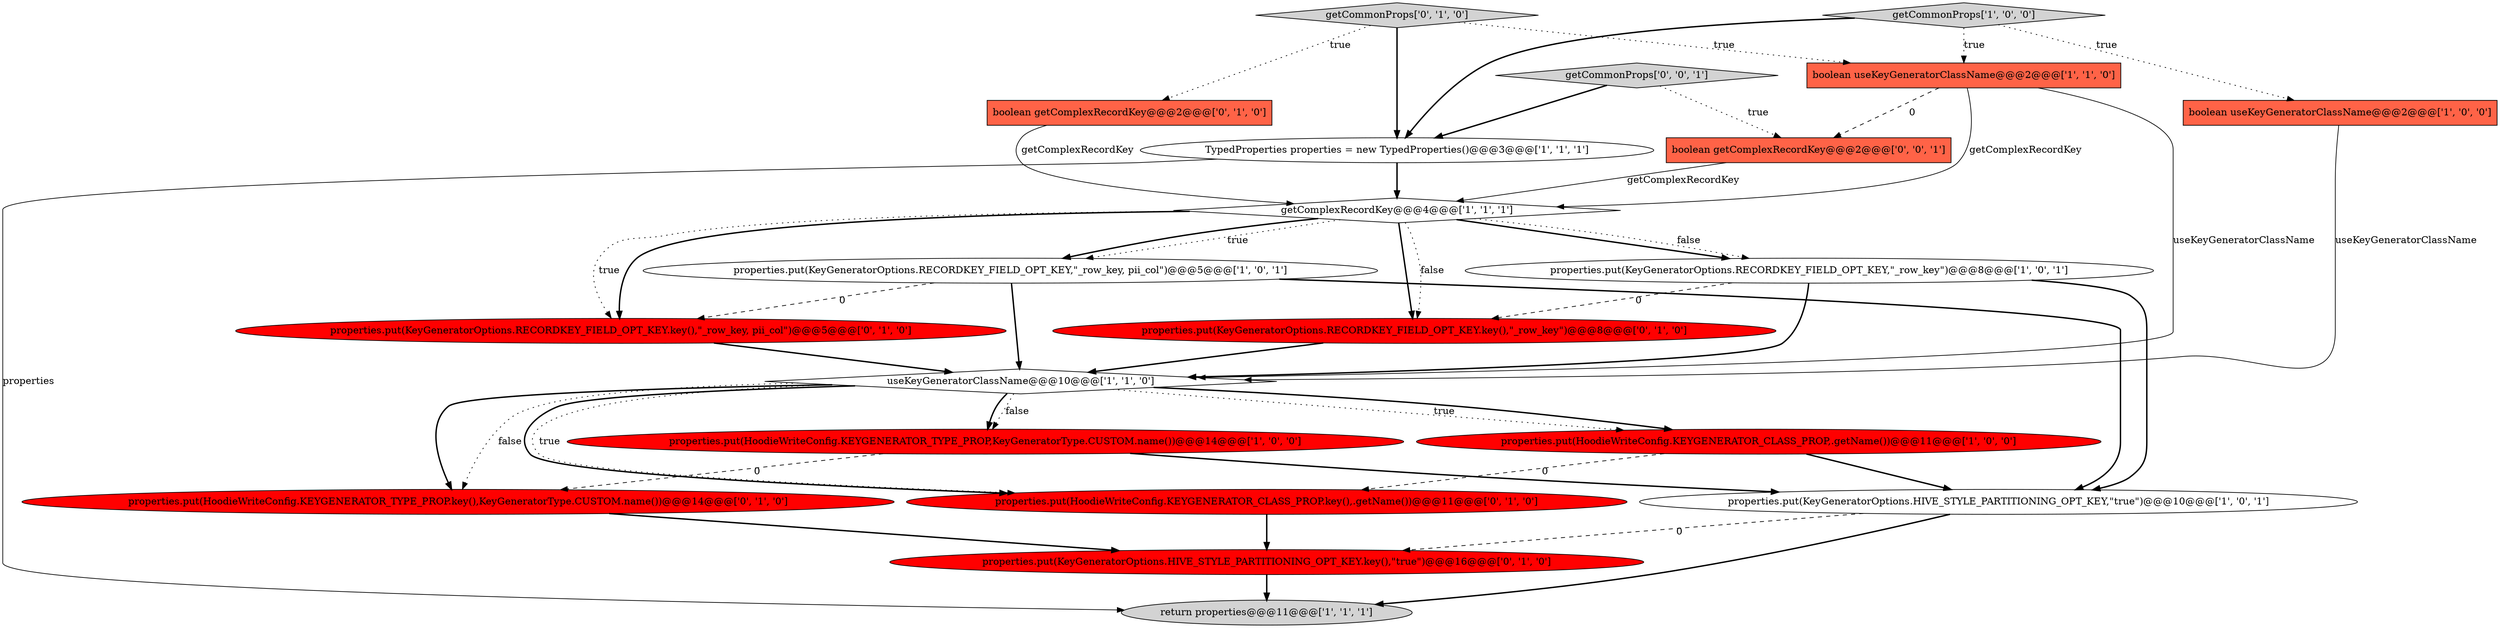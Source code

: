 digraph {
18 [style = filled, label = "properties.put(HoodieWriteConfig.KEYGENERATOR_CLASS_PROP.key(),.getName())@@@11@@@['0', '1', '0']", fillcolor = red, shape = ellipse image = "AAA1AAABBB2BBB"];
14 [style = filled, label = "properties.put(HoodieWriteConfig.KEYGENERATOR_TYPE_PROP.key(),KeyGeneratorType.CUSTOM.name())@@@14@@@['0', '1', '0']", fillcolor = red, shape = ellipse image = "AAA1AAABBB2BBB"];
4 [style = filled, label = "properties.put(HoodieWriteConfig.KEYGENERATOR_TYPE_PROP,KeyGeneratorType.CUSTOM.name())@@@14@@@['1', '0', '0']", fillcolor = red, shape = ellipse image = "AAA1AAABBB1BBB"];
0 [style = filled, label = "getComplexRecordKey@@@4@@@['1', '1', '1']", fillcolor = white, shape = diamond image = "AAA0AAABBB1BBB"];
17 [style = filled, label = "properties.put(KeyGeneratorOptions.RECORDKEY_FIELD_OPT_KEY.key(),\"_row_key\")@@@8@@@['0', '1', '0']", fillcolor = red, shape = ellipse image = "AAA1AAABBB2BBB"];
9 [style = filled, label = "properties.put(KeyGeneratorOptions.RECORDKEY_FIELD_OPT_KEY,\"_row_key, pii_col\")@@@5@@@['1', '0', '1']", fillcolor = white, shape = ellipse image = "AAA0AAABBB1BBB"];
10 [style = filled, label = "useKeyGeneratorClassName@@@10@@@['1', '1', '0']", fillcolor = white, shape = diamond image = "AAA0AAABBB1BBB"];
5 [style = filled, label = "TypedProperties properties = new TypedProperties()@@@3@@@['1', '1', '1']", fillcolor = white, shape = ellipse image = "AAA0AAABBB1BBB"];
3 [style = filled, label = "properties.put(KeyGeneratorOptions.RECORDKEY_FIELD_OPT_KEY,\"_row_key\")@@@8@@@['1', '0', '1']", fillcolor = white, shape = ellipse image = "AAA0AAABBB1BBB"];
1 [style = filled, label = "boolean useKeyGeneratorClassName@@@2@@@['1', '0', '0']", fillcolor = tomato, shape = box image = "AAA0AAABBB1BBB"];
12 [style = filled, label = "boolean getComplexRecordKey@@@2@@@['0', '1', '0']", fillcolor = tomato, shape = box image = "AAA0AAABBB2BBB"];
2 [style = filled, label = "boolean useKeyGeneratorClassName@@@2@@@['1', '1', '0']", fillcolor = tomato, shape = box image = "AAA0AAABBB1BBB"];
8 [style = filled, label = "getCommonProps['1', '0', '0']", fillcolor = lightgray, shape = diamond image = "AAA0AAABBB1BBB"];
7 [style = filled, label = "return properties@@@11@@@['1', '1', '1']", fillcolor = lightgray, shape = ellipse image = "AAA0AAABBB1BBB"];
19 [style = filled, label = "boolean getComplexRecordKey@@@2@@@['0', '0', '1']", fillcolor = tomato, shape = box image = "AAA0AAABBB3BBB"];
6 [style = filled, label = "properties.put(KeyGeneratorOptions.HIVE_STYLE_PARTITIONING_OPT_KEY,\"true\")@@@10@@@['1', '0', '1']", fillcolor = white, shape = ellipse image = "AAA0AAABBB1BBB"];
13 [style = filled, label = "properties.put(KeyGeneratorOptions.HIVE_STYLE_PARTITIONING_OPT_KEY.key(),\"true\")@@@16@@@['0', '1', '0']", fillcolor = red, shape = ellipse image = "AAA1AAABBB2BBB"];
11 [style = filled, label = "properties.put(HoodieWriteConfig.KEYGENERATOR_CLASS_PROP,.getName())@@@11@@@['1', '0', '0']", fillcolor = red, shape = ellipse image = "AAA1AAABBB1BBB"];
15 [style = filled, label = "getCommonProps['0', '1', '0']", fillcolor = lightgray, shape = diamond image = "AAA0AAABBB2BBB"];
16 [style = filled, label = "properties.put(KeyGeneratorOptions.RECORDKEY_FIELD_OPT_KEY.key(),\"_row_key, pii_col\")@@@5@@@['0', '1', '0']", fillcolor = red, shape = ellipse image = "AAA1AAABBB2BBB"];
20 [style = filled, label = "getCommonProps['0', '0', '1']", fillcolor = lightgray, shape = diamond image = "AAA0AAABBB3BBB"];
10->18 [style = dotted, label="true"];
0->3 [style = bold, label=""];
17->10 [style = bold, label=""];
10->18 [style = bold, label=""];
0->16 [style = bold, label=""];
0->9 [style = bold, label=""];
9->16 [style = dashed, label="0"];
2->19 [style = dashed, label="0"];
3->17 [style = dashed, label="0"];
10->14 [style = bold, label=""];
4->6 [style = bold, label=""];
16->10 [style = bold, label=""];
0->17 [style = bold, label=""];
8->2 [style = dotted, label="true"];
15->2 [style = dotted, label="true"];
11->6 [style = bold, label=""];
12->0 [style = solid, label="getComplexRecordKey"];
10->14 [style = dotted, label="false"];
3->6 [style = bold, label=""];
2->0 [style = solid, label="getComplexRecordKey"];
0->17 [style = dotted, label="false"];
9->10 [style = bold, label=""];
15->5 [style = bold, label=""];
9->6 [style = bold, label=""];
20->5 [style = bold, label=""];
8->1 [style = dotted, label="true"];
3->10 [style = bold, label=""];
5->7 [style = solid, label="properties"];
6->13 [style = dashed, label="0"];
8->5 [style = bold, label=""];
5->0 [style = bold, label=""];
0->3 [style = dotted, label="false"];
10->11 [style = dotted, label="true"];
13->7 [style = bold, label=""];
11->18 [style = dashed, label="0"];
19->0 [style = solid, label="getComplexRecordKey"];
18->13 [style = bold, label=""];
10->4 [style = bold, label=""];
10->4 [style = dotted, label="false"];
15->12 [style = dotted, label="true"];
4->14 [style = dashed, label="0"];
20->19 [style = dotted, label="true"];
0->16 [style = dotted, label="true"];
14->13 [style = bold, label=""];
6->7 [style = bold, label=""];
1->10 [style = solid, label="useKeyGeneratorClassName"];
2->10 [style = solid, label="useKeyGeneratorClassName"];
0->9 [style = dotted, label="true"];
10->11 [style = bold, label=""];
}
